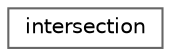 digraph "Graphical Class Hierarchy"
{
 // LATEX_PDF_SIZE
  bgcolor="transparent";
  edge [fontname=Helvetica,fontsize=10,labelfontname=Helvetica,labelfontsize=10];
  node [fontname=Helvetica,fontsize=10,shape=box,height=0.2,width=0.4];
  rankdir="LR";
  Node0 [id="Node000000",label="intersection",height=0.2,width=0.4,color="grey40", fillcolor="white", style="filled",URL="$classFoam_1_1intersection.html",tooltip="Foam::intersection."];
}
